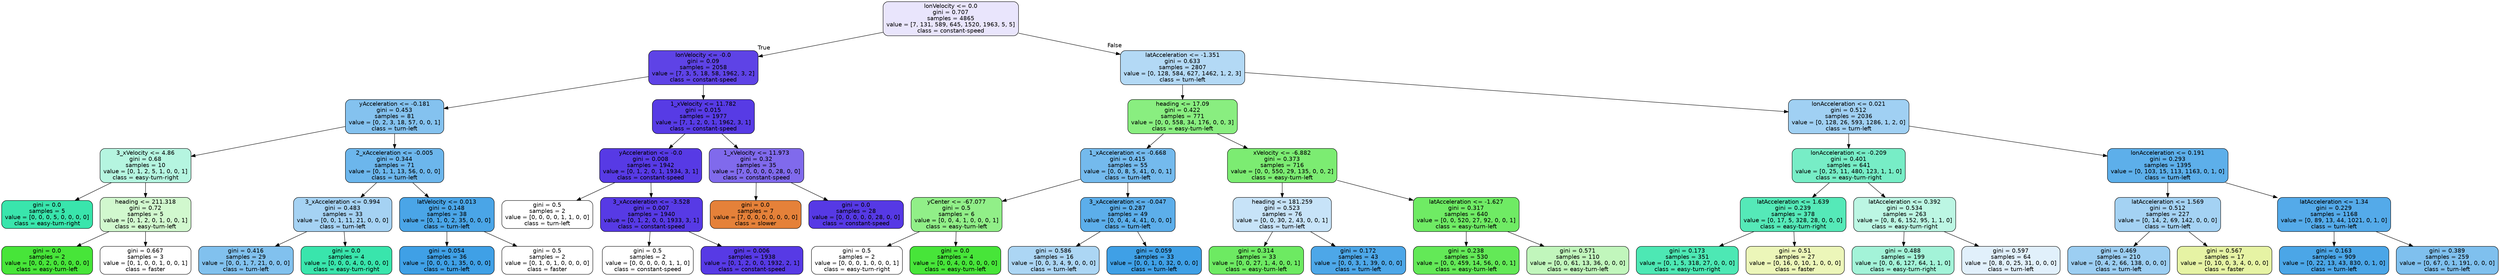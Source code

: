 digraph Tree {
node [shape=box, style="filled, rounded", color="black", fontname=helvetica] ;
edge [fontname=helvetica] ;
0 [label="lonVelocity <= 0.0\ngini = 0.707\nsamples = 4865\nvalue = [7, 131, 589, 645, 1520, 1963, 5, 5]\nclass = constant-speed", fillcolor="#e9e5fc"] ;
1 [label="lonVelocity <= -0.0\ngini = 0.09\nsamples = 2058\nvalue = [7, 3, 5, 18, 58, 1962, 3, 2]\nclass = constant-speed", fillcolor="#5e43e6"] ;
0 -> 1 [labeldistance=2.5, labelangle=45, headlabel="True"] ;
2 [label="yAcceleration <= -0.181\ngini = 0.453\nsamples = 81\nvalue = [0, 2, 3, 18, 57, 0, 0, 1]\nclass = turn-left", fillcolor="#84c2ef"] ;
1 -> 2 ;
3 [label="3_xVelocity <= 4.86\ngini = 0.68\nsamples = 10\nvalue = [0, 1, 2, 5, 1, 0, 0, 1]\nclass = easy-turn-right", fillcolor="#b5f5e0"] ;
2 -> 3 ;
4 [label="gini = 0.0\nsamples = 5\nvalue = [0, 0, 0, 5, 0, 0, 0, 0]\nclass = easy-turn-right", fillcolor="#39e5ac"] ;
3 -> 4 ;
5 [label="heading <= 211.318\ngini = 0.72\nsamples = 5\nvalue = [0, 1, 2, 0, 1, 0, 0, 1]\nclass = easy-turn-left", fillcolor="#d1f8ce"] ;
3 -> 5 ;
6 [label="gini = 0.0\nsamples = 2\nvalue = [0, 0, 2, 0, 0, 0, 0, 0]\nclass = easy-turn-left", fillcolor="#47e539"] ;
5 -> 6 ;
7 [label="gini = 0.667\nsamples = 3\nvalue = [0, 1, 0, 0, 1, 0, 0, 1]\nclass = faster", fillcolor="#ffffff"] ;
5 -> 7 ;
8 [label="2_xAcceleration <= -0.005\ngini = 0.344\nsamples = 71\nvalue = [0, 1, 1, 13, 56, 0, 0, 0]\nclass = turn-left", fillcolor="#6cb6ec"] ;
2 -> 8 ;
9 [label="3_xAcceleration <= 0.994\ngini = 0.483\nsamples = 33\nvalue = [0, 0, 1, 11, 21, 0, 0, 0]\nclass = turn-left", fillcolor="#a5d2f3"] ;
8 -> 9 ;
10 [label="gini = 0.416\nsamples = 29\nvalue = [0, 0, 1, 7, 21, 0, 0, 0]\nclass = turn-left", fillcolor="#81c1ee"] ;
9 -> 10 ;
11 [label="gini = 0.0\nsamples = 4\nvalue = [0, 0, 0, 4, 0, 0, 0, 0]\nclass = easy-turn-right", fillcolor="#39e5ac"] ;
9 -> 11 ;
12 [label="latVelocity <= 0.013\ngini = 0.148\nsamples = 38\nvalue = [0, 1, 0, 2, 35, 0, 0, 0]\nclass = turn-left", fillcolor="#4aa5e7"] ;
8 -> 12 ;
13 [label="gini = 0.054\nsamples = 36\nvalue = [0, 0, 0, 1, 35, 0, 0, 0]\nclass = turn-left", fillcolor="#3fa0e6"] ;
12 -> 13 ;
14 [label="gini = 0.5\nsamples = 2\nvalue = [0, 1, 0, 1, 0, 0, 0, 0]\nclass = faster", fillcolor="#ffffff"] ;
12 -> 14 ;
15 [label="1_xVelocity <= 11.782\ngini = 0.015\nsamples = 1977\nvalue = [7, 1, 2, 0, 1, 1962, 3, 1]\nclass = constant-speed", fillcolor="#573be5"] ;
1 -> 15 ;
16 [label="yAcceleration <= -0.0\ngini = 0.008\nsamples = 1942\nvalue = [0, 1, 2, 0, 1, 1934, 3, 1]\nclass = constant-speed", fillcolor="#573ae5"] ;
15 -> 16 ;
17 [label="gini = 0.5\nsamples = 2\nvalue = [0, 0, 0, 0, 1, 1, 0, 0]\nclass = turn-left", fillcolor="#ffffff"] ;
16 -> 17 ;
18 [label="3_xAcceleration <= -3.528\ngini = 0.007\nsamples = 1940\nvalue = [0, 1, 2, 0, 0, 1933, 3, 1]\nclass = constant-speed", fillcolor="#573ae5"] ;
16 -> 18 ;
19 [label="gini = 0.5\nsamples = 2\nvalue = [0, 0, 0, 0, 0, 1, 1, 0]\nclass = constant-speed", fillcolor="#ffffff"] ;
18 -> 19 ;
20 [label="gini = 0.006\nsamples = 1938\nvalue = [0, 1, 2, 0, 0, 1932, 2, 1]\nclass = constant-speed", fillcolor="#573ae5"] ;
18 -> 20 ;
21 [label="1_xVelocity <= 11.973\ngini = 0.32\nsamples = 35\nvalue = [7, 0, 0, 0, 0, 28, 0, 0]\nclass = constant-speed", fillcolor="#806aec"] ;
15 -> 21 ;
22 [label="gini = 0.0\nsamples = 7\nvalue = [7, 0, 0, 0, 0, 0, 0, 0]\nclass = slower", fillcolor="#e58139"] ;
21 -> 22 ;
23 [label="gini = 0.0\nsamples = 28\nvalue = [0, 0, 0, 0, 0, 28, 0, 0]\nclass = constant-speed", fillcolor="#5639e5"] ;
21 -> 23 ;
24 [label="latAcceleration <= -1.351\ngini = 0.633\nsamples = 2807\nvalue = [0, 128, 584, 627, 1462, 1, 2, 3]\nclass = turn-left", fillcolor="#b3d9f5"] ;
0 -> 24 [labeldistance=2.5, labelangle=-45, headlabel="False"] ;
25 [label="heading <= 17.09\ngini = 0.422\nsamples = 771\nvalue = [0, 0, 558, 34, 176, 0, 0, 3]\nclass = easy-turn-left", fillcolor="#89ee80"] ;
24 -> 25 ;
26 [label="1_xAcceleration <= -0.668\ngini = 0.415\nsamples = 55\nvalue = [0, 0, 8, 5, 41, 0, 0, 1]\nclass = turn-left", fillcolor="#74baed"] ;
25 -> 26 ;
27 [label="yCenter <= -67.077\ngini = 0.5\nsamples = 6\nvalue = [0, 0, 4, 1, 0, 0, 0, 1]\nclass = easy-turn-left", fillcolor="#91ef88"] ;
26 -> 27 ;
28 [label="gini = 0.5\nsamples = 2\nvalue = [0, 0, 0, 1, 0, 0, 0, 1]\nclass = easy-turn-right", fillcolor="#ffffff"] ;
27 -> 28 ;
29 [label="gini = 0.0\nsamples = 4\nvalue = [0, 0, 4, 0, 0, 0, 0, 0]\nclass = easy-turn-left", fillcolor="#47e539"] ;
27 -> 29 ;
30 [label="3_xAcceleration <= -0.047\ngini = 0.287\nsamples = 49\nvalue = [0, 0, 4, 4, 41, 0, 0, 0]\nclass = turn-left", fillcolor="#5caeea"] ;
26 -> 30 ;
31 [label="gini = 0.586\nsamples = 16\nvalue = [0, 0, 3, 4, 9, 0, 0, 0]\nclass = turn-left", fillcolor="#acd6f4"] ;
30 -> 31 ;
32 [label="gini = 0.059\nsamples = 33\nvalue = [0, 0, 1, 0, 32, 0, 0, 0]\nclass = turn-left", fillcolor="#3fa0e6"] ;
30 -> 32 ;
33 [label="xVelocity <= -6.882\ngini = 0.373\nsamples = 716\nvalue = [0, 0, 550, 29, 135, 0, 0, 2]\nclass = easy-turn-left", fillcolor="#7cec72"] ;
25 -> 33 ;
34 [label="heading <= 181.259\ngini = 0.523\nsamples = 76\nvalue = [0, 0, 30, 2, 43, 0, 0, 1]\nclass = turn-left", fillcolor="#c7e3f8"] ;
33 -> 34 ;
35 [label="gini = 0.314\nsamples = 33\nvalue = [0, 0, 27, 1, 4, 0, 0, 1]\nclass = easy-turn-left", fillcolor="#6dea62"] ;
34 -> 35 ;
36 [label="gini = 0.172\nsamples = 43\nvalue = [0, 0, 3, 1, 39, 0, 0, 0]\nclass = turn-left", fillcolor="#4da7e8"] ;
34 -> 36 ;
37 [label="latAcceleration <= -1.627\ngini = 0.317\nsamples = 640\nvalue = [0, 0, 520, 27, 92, 0, 0, 1]\nclass = easy-turn-left", fillcolor="#6feb64"] ;
33 -> 37 ;
38 [label="gini = 0.238\nsamples = 530\nvalue = [0, 0, 459, 14, 56, 0, 0, 1]\nclass = easy-turn-left", fillcolor="#63e957"] ;
37 -> 38 ;
39 [label="gini = 0.571\nsamples = 110\nvalue = [0, 0, 61, 13, 36, 0, 0, 0]\nclass = easy-turn-left", fillcolor="#c1f6bc"] ;
37 -> 39 ;
40 [label="lonAcceleration <= 0.021\ngini = 0.512\nsamples = 2036\nvalue = [0, 128, 26, 593, 1286, 1, 2, 0]\nclass = turn-left", fillcolor="#a0d0f3"] ;
24 -> 40 ;
41 [label="lonAcceleration <= -0.209\ngini = 0.401\nsamples = 641\nvalue = [0, 25, 11, 480, 123, 1, 1, 0]\nclass = easy-turn-right", fillcolor="#77edc6"] ;
40 -> 41 ;
42 [label="latAcceleration <= 1.639\ngini = 0.239\nsamples = 378\nvalue = [0, 17, 5, 328, 28, 0, 0, 0]\nclass = easy-turn-right", fillcolor="#55e9b8"] ;
41 -> 42 ;
43 [label="gini = 0.173\nsamples = 351\nvalue = [0, 1, 5, 318, 27, 0, 0, 0]\nclass = easy-turn-right", fillcolor="#4de8b4"] ;
42 -> 43 ;
44 [label="gini = 0.51\nsamples = 27\nvalue = [0, 16, 0, 10, 1, 0, 0, 0]\nclass = faster", fillcolor="#ecf6b9"] ;
42 -> 44 ;
45 [label="latAcceleration <= 0.392\ngini = 0.534\nsamples = 263\nvalue = [0, 8, 6, 152, 95, 1, 1, 0]\nclass = easy-turn-right", fillcolor="#bcf6e3"] ;
41 -> 45 ;
46 [label="gini = 0.488\nsamples = 199\nvalue = [0, 0, 6, 127, 64, 1, 1, 0]\nclass = easy-turn-right", fillcolor="#a3f3d8"] ;
45 -> 46 ;
47 [label="gini = 0.597\nsamples = 64\nvalue = [0, 8, 0, 25, 31, 0, 0, 0]\nclass = turn-left", fillcolor="#e1f0fb"] ;
45 -> 47 ;
48 [label="lonAcceleration <= 0.191\ngini = 0.293\nsamples = 1395\nvalue = [0, 103, 15, 113, 1163, 0, 1, 0]\nclass = turn-left", fillcolor="#5dafea"] ;
40 -> 48 ;
49 [label="latAcceleration <= 1.569\ngini = 0.512\nsamples = 227\nvalue = [0, 14, 2, 69, 142, 0, 0, 0]\nclass = turn-left", fillcolor="#a4d2f3"] ;
48 -> 49 ;
50 [label="gini = 0.469\nsamples = 210\nvalue = [0, 4, 2, 66, 138, 0, 0, 0]\nclass = turn-left", fillcolor="#9ccef2"] ;
49 -> 50 ;
51 [label="gini = 0.567\nsamples = 17\nvalue = [0, 10, 0, 3, 4, 0, 0, 0]\nclass = faster", fillcolor="#e6f3a4"] ;
49 -> 51 ;
52 [label="latAcceleration <= 1.34\ngini = 0.229\nsamples = 1168\nvalue = [0, 89, 13, 44, 1021, 0, 1, 0]\nclass = turn-left", fillcolor="#54aae9"] ;
48 -> 52 ;
53 [label="gini = 0.163\nsamples = 909\nvalue = [0, 22, 13, 43, 830, 0, 1, 0]\nclass = turn-left", fillcolor="#4ba6e7"] ;
52 -> 53 ;
54 [label="gini = 0.389\nsamples = 259\nvalue = [0, 67, 0, 1, 191, 0, 0, 0]\nclass = turn-left", fillcolor="#7fc0ee"] ;
52 -> 54 ;
}